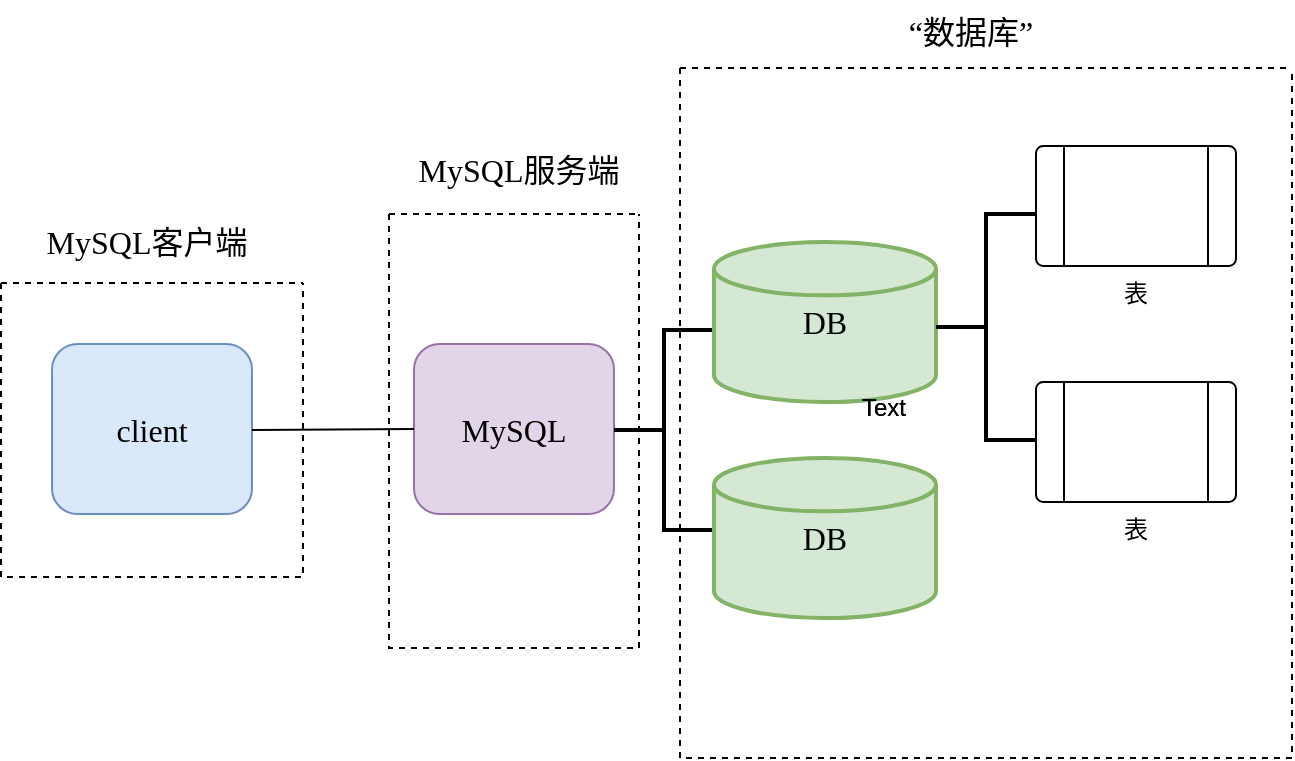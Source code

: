<mxfile version="24.7.0" type="github">
  <diagram name="第 1 页" id="6uHglfkDmnM03bxgXmcF">
    <mxGraphModel dx="996" dy="541" grid="0" gridSize="10" guides="1" tooltips="1" connect="1" arrows="1" fold="1" page="1" pageScale="1" pageWidth="2336" pageHeight="1654" math="0" shadow="0">
      <root>
        <mxCell id="0" />
        <mxCell id="1" parent="0" />
        <mxCell id="MoUY0Sv37gTZe5W_f7Vc-1" value="&lt;font style=&quot;font-size: 16px;&quot; face=&quot;Comic Sans MS&quot;&gt;client&lt;/font&gt;" style="rounded=1;whiteSpace=wrap;html=1;fillColor=#dae8fc;strokeColor=#6c8ebf;" vertex="1" parent="1">
          <mxGeometry x="92" y="243" width="100" height="85" as="geometry" />
        </mxCell>
        <mxCell id="MoUY0Sv37gTZe5W_f7Vc-2" value="&lt;font style=&quot;font-size: 16px;&quot; face=&quot;Comic Sans MS&quot;&gt;MySQL&lt;/font&gt;" style="rounded=1;whiteSpace=wrap;html=1;fillColor=#e1d5e7;strokeColor=#9673a6;" vertex="1" parent="1">
          <mxGeometry x="273" y="243" width="100" height="85" as="geometry" />
        </mxCell>
        <mxCell id="MoUY0Sv37gTZe5W_f7Vc-3" value="" style="strokeWidth=2;html=1;shape=mxgraph.flowchart.annotation_2;align=left;labelPosition=right;pointerEvents=1;" vertex="1" parent="1">
          <mxGeometry x="373" y="236" width="50" height="100" as="geometry" />
        </mxCell>
        <mxCell id="MoUY0Sv37gTZe5W_f7Vc-4" value="&lt;font style=&quot;font-size: 16px;&quot; face=&quot;Comic Sans MS&quot;&gt;DB&lt;/font&gt;" style="strokeWidth=2;html=1;shape=mxgraph.flowchart.database;whiteSpace=wrap;fillColor=#d5e8d4;strokeColor=#82b366;" vertex="1" parent="1">
          <mxGeometry x="423" y="192" width="111" height="80" as="geometry" />
        </mxCell>
        <mxCell id="MoUY0Sv37gTZe5W_f7Vc-5" value="&lt;font face=&quot;Comic Sans MS&quot; style=&quot;font-size: 16px;&quot;&gt;DB&lt;/font&gt;" style="strokeWidth=2;html=1;shape=mxgraph.flowchart.database;whiteSpace=wrap;fillColor=#d5e8d4;strokeColor=#82b366;" vertex="1" parent="1">
          <mxGeometry x="423" y="300" width="111" height="80" as="geometry" />
        </mxCell>
        <mxCell id="MoUY0Sv37gTZe5W_f7Vc-7" value="表" style="verticalLabelPosition=bottom;verticalAlign=top;html=1;shape=process;whiteSpace=wrap;rounded=1;size=0.14;arcSize=6;" vertex="1" parent="1">
          <mxGeometry x="584" y="144" width="100" height="60" as="geometry" />
        </mxCell>
        <mxCell id="MoUY0Sv37gTZe5W_f7Vc-8" value="" style="strokeWidth=2;html=1;shape=mxgraph.flowchart.annotation_2;align=left;labelPosition=right;pointerEvents=1;" vertex="1" parent="1">
          <mxGeometry x="534" y="178" width="50" height="113" as="geometry" />
        </mxCell>
        <mxCell id="MoUY0Sv37gTZe5W_f7Vc-10" value="表" style="verticalLabelPosition=bottom;verticalAlign=top;html=1;shape=process;whiteSpace=wrap;rounded=1;size=0.14;arcSize=6;" vertex="1" parent="1">
          <mxGeometry x="584" y="262" width="100" height="60" as="geometry" />
        </mxCell>
        <mxCell id="MoUY0Sv37gTZe5W_f7Vc-12" value="" style="endArrow=none;html=1;rounded=0;entryX=0;entryY=0.5;entryDx=0;entryDy=0;" edge="1" parent="1" target="MoUY0Sv37gTZe5W_f7Vc-2">
          <mxGeometry width="50" height="50" relative="1" as="geometry">
            <mxPoint x="192" y="286" as="sourcePoint" />
            <mxPoint x="242" y="236" as="targetPoint" />
          </mxGeometry>
        </mxCell>
        <mxCell id="MoUY0Sv37gTZe5W_f7Vc-19" value="" style="swimlane;startSize=0;dashed=1;movable=0;resizable=0;rotatable=0;deletable=0;editable=0;locked=1;connectable=0;" vertex="1" parent="1">
          <mxGeometry x="406" y="105" width="306" height="345" as="geometry">
            <mxRectangle x="406" y="107" width="50" height="44" as="alternateBounds" />
          </mxGeometry>
        </mxCell>
        <mxCell id="MoUY0Sv37gTZe5W_f7Vc-20" value="" style="swimlane;startSize=0;dashed=1;movable=0;resizable=0;rotatable=0;deletable=0;editable=0;locked=1;connectable=0;" vertex="1" parent="1">
          <mxGeometry x="66.5" y="212.5" width="151" height="147" as="geometry">
            <mxRectangle x="32" y="282" width="50" height="44" as="alternateBounds" />
          </mxGeometry>
        </mxCell>
        <mxCell id="MoUY0Sv37gTZe5W_f7Vc-21" value="" style="swimlane;startSize=0;dashed=1;movable=0;resizable=0;rotatable=0;deletable=0;editable=0;locked=1;connectable=0;" vertex="1" parent="1">
          <mxGeometry x="260.5" y="178" width="125" height="217" as="geometry" />
        </mxCell>
        <mxCell id="MoUY0Sv37gTZe5W_f7Vc-22" value="Text" style="text;strokeColor=none;align=center;fillColor=none;html=1;verticalAlign=middle;whiteSpace=wrap;rounded=0;" vertex="1" parent="1">
          <mxGeometry x="478" y="260" width="60" height="30" as="geometry" />
        </mxCell>
        <mxCell id="MoUY0Sv37gTZe5W_f7Vc-23" value="Text" style="text;strokeColor=none;align=center;fillColor=none;html=1;verticalAlign=middle;whiteSpace=wrap;rounded=0;" vertex="1" parent="1">
          <mxGeometry x="478" y="260" width="60" height="30" as="geometry" />
        </mxCell>
        <mxCell id="MoUY0Sv37gTZe5W_f7Vc-24" value="&lt;font style=&quot;font-size: 16px;&quot; face=&quot;Comic Sans MS&quot;&gt;MySQL客户端&lt;/font&gt;" style="text;html=1;align=center;verticalAlign=middle;resizable=0;points=[];autosize=1;strokeColor=none;fillColor=none;" vertex="1" parent="1">
          <mxGeometry x="78" y="176" width="122" height="31" as="geometry" />
        </mxCell>
        <mxCell id="MoUY0Sv37gTZe5W_f7Vc-25" value="&lt;font style=&quot;font-size: 16px;&quot; face=&quot;Comic Sans MS&quot;&gt;MySQL服务端&lt;/font&gt;" style="text;html=1;align=center;verticalAlign=middle;resizable=0;points=[];autosize=1;strokeColor=none;fillColor=none;" vertex="1" parent="1">
          <mxGeometry x="263.5" y="140" width="122" height="31" as="geometry" />
        </mxCell>
        <mxCell id="MoUY0Sv37gTZe5W_f7Vc-26" value="&lt;font face=&quot;Comic Sans MS&quot;&gt;&lt;span style=&quot;font-size: 16px;&quot;&gt;“数据库”&lt;/span&gt;&lt;/font&gt;" style="text;html=1;align=center;verticalAlign=middle;resizable=0;points=[];autosize=1;strokeColor=none;fillColor=none;" vertex="1" parent="1">
          <mxGeometry x="511" y="71" width="79" height="31" as="geometry" />
        </mxCell>
      </root>
    </mxGraphModel>
  </diagram>
</mxfile>
